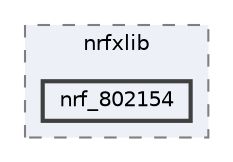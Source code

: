 digraph "build/modules/nrfxlib/nrf_802154"
{
 // LATEX_PDF_SIZE
  bgcolor="transparent";
  edge [fontname=Helvetica,fontsize=10,labelfontname=Helvetica,labelfontsize=10];
  node [fontname=Helvetica,fontsize=10,shape=box,height=0.2,width=0.4];
  compound=true
  subgraph clusterdir_603eaa0ea22a8b529278a78092745cbe {
    graph [ bgcolor="#edf0f7", pencolor="grey50", label="nrfxlib", fontname=Helvetica,fontsize=10 style="filled,dashed", URL="dir_603eaa0ea22a8b529278a78092745cbe.html",tooltip=""]
  dir_5403f058483b8a15426c9b2864a87601 [label="nrf_802154", fillcolor="#edf0f7", color="grey25", style="filled,bold", URL="dir_5403f058483b8a15426c9b2864a87601.html",tooltip=""];
  }
}
